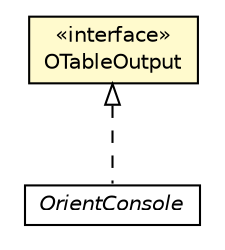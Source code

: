 #!/usr/local/bin/dot
#
# Class diagram 
# Generated by UMLGraph version R5_6-24-gf6e263 (http://www.umlgraph.org/)
#

digraph G {
	edge [fontname="Helvetica",fontsize=10,labelfontname="Helvetica",labelfontsize=10];
	node [fontname="Helvetica",fontsize=10,shape=plaintext];
	nodesep=0.25;
	ranksep=0.5;
	// com.orientechnologies.orient.console.OTableFormatter.OTableOutput
	c4163410 [label=<<table title="com.orientechnologies.orient.console.OTableFormatter.OTableOutput" border="0" cellborder="1" cellspacing="0" cellpadding="2" port="p" bgcolor="lemonChiffon" href="./OTableFormatter.OTableOutput.html">
		<tr><td><table border="0" cellspacing="0" cellpadding="1">
<tr><td align="center" balign="center"> &#171;interface&#187; </td></tr>
<tr><td align="center" balign="center"> OTableOutput </td></tr>
		</table></td></tr>
		</table>>, URL="./OTableFormatter.OTableOutput.html", fontname="Helvetica", fontcolor="black", fontsize=10.0];
	// com.orientechnologies.orient.console.OrientConsole
	c4163411 [label=<<table title="com.orientechnologies.orient.console.OrientConsole" border="0" cellborder="1" cellspacing="0" cellpadding="2" port="p" href="./OrientConsole.html">
		<tr><td><table border="0" cellspacing="0" cellpadding="1">
<tr><td align="center" balign="center"><font face="Helvetica-Oblique"> OrientConsole </font></td></tr>
		</table></td></tr>
		</table>>, URL="./OrientConsole.html", fontname="Helvetica", fontcolor="black", fontsize=10.0];
	//com.orientechnologies.orient.console.OrientConsole implements com.orientechnologies.orient.console.OTableFormatter.OTableOutput
	c4163410:p -> c4163411:p [dir=back,arrowtail=empty,style=dashed];
}

